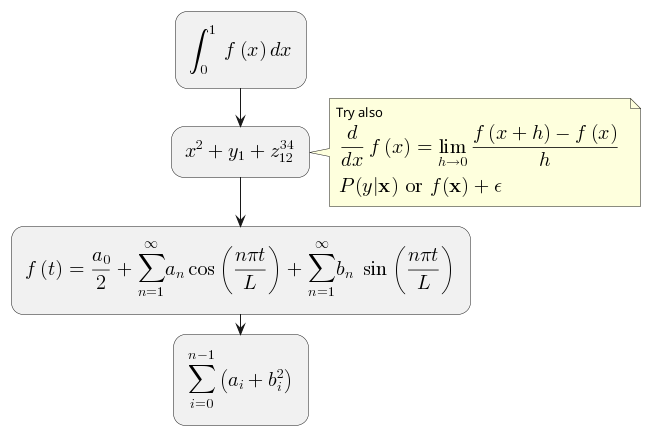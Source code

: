@startuml
:<math>int_0^1f(x)dx</math>;
:<math>x^2+y_1+z_12^34</math>;
note right
Try also
<math>d/dxf(x)=lim_(h->0)(f(x+h)-f(x))/h</math>
<latex>P(y|\mathbf{x}) \mbox{ or } f(\mathbf{x})+\epsilon</latex>
end note
:<math>f(t)=(a_0)/2 + sum_(n=1)^ooa_ncos((npit)/L)+sum_(n=1)^oo b_n\ sin((npit)/L)</math>;
:<math>\sum_{i=0}^{n-1} (a_i + b_i^2)</math>;
@enduml